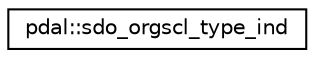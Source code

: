digraph "Graphical Class Hierarchy"
{
  edge [fontname="Helvetica",fontsize="10",labelfontname="Helvetica",labelfontsize="10"];
  node [fontname="Helvetica",fontsize="10",shape=record];
  rankdir="LR";
  Node1 [label="pdal::sdo_orgscl_type_ind",height=0.2,width=0.4,color="black", fillcolor="white", style="filled",URL="$namespacepdal.html#structpdal_1_1sdo__orgscl__type__ind"];
}
